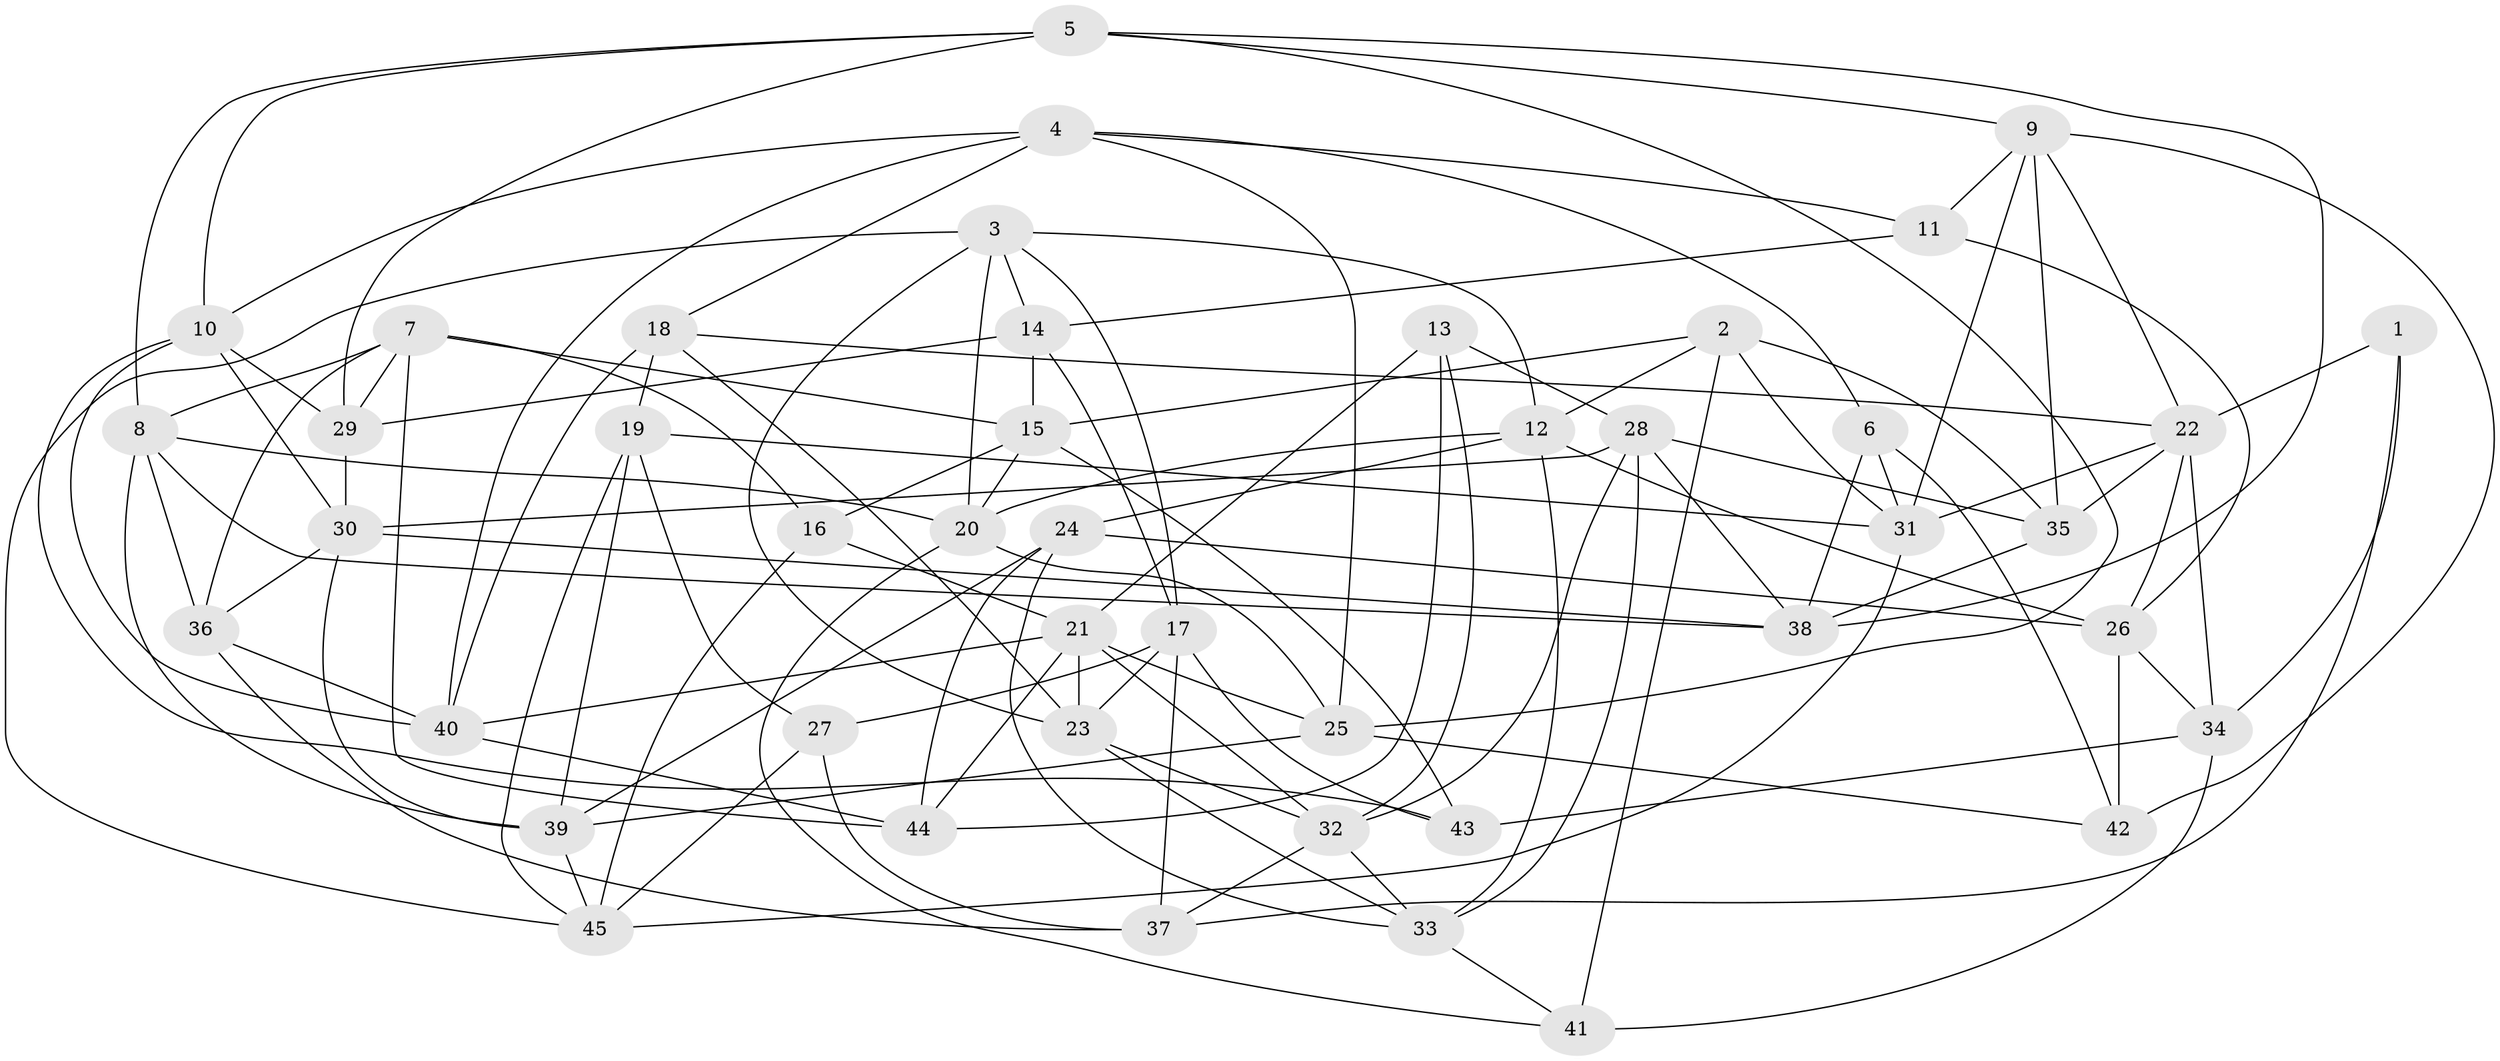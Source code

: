 // original degree distribution, {4: 1.0}
// Generated by graph-tools (version 1.1) at 2025/03/03/09/25 03:03:06]
// undirected, 45 vertices, 121 edges
graph export_dot {
graph [start="1"]
  node [color=gray90,style=filled];
  1;
  2;
  3;
  4;
  5;
  6;
  7;
  8;
  9;
  10;
  11;
  12;
  13;
  14;
  15;
  16;
  17;
  18;
  19;
  20;
  21;
  22;
  23;
  24;
  25;
  26;
  27;
  28;
  29;
  30;
  31;
  32;
  33;
  34;
  35;
  36;
  37;
  38;
  39;
  40;
  41;
  42;
  43;
  44;
  45;
  1 -- 22 [weight=2.0];
  1 -- 34 [weight=1.0];
  1 -- 37 [weight=1.0];
  2 -- 12 [weight=1.0];
  2 -- 15 [weight=1.0];
  2 -- 31 [weight=1.0];
  2 -- 35 [weight=2.0];
  2 -- 41 [weight=1.0];
  3 -- 12 [weight=1.0];
  3 -- 14 [weight=1.0];
  3 -- 17 [weight=1.0];
  3 -- 20 [weight=1.0];
  3 -- 23 [weight=1.0];
  3 -- 45 [weight=1.0];
  4 -- 6 [weight=1.0];
  4 -- 10 [weight=1.0];
  4 -- 11 [weight=1.0];
  4 -- 18 [weight=1.0];
  4 -- 25 [weight=1.0];
  4 -- 40 [weight=1.0];
  5 -- 8 [weight=1.0];
  5 -- 9 [weight=1.0];
  5 -- 10 [weight=1.0];
  5 -- 25 [weight=1.0];
  5 -- 29 [weight=1.0];
  5 -- 38 [weight=1.0];
  6 -- 31 [weight=1.0];
  6 -- 38 [weight=1.0];
  6 -- 42 [weight=1.0];
  7 -- 8 [weight=1.0];
  7 -- 15 [weight=1.0];
  7 -- 16 [weight=1.0];
  7 -- 29 [weight=1.0];
  7 -- 36 [weight=1.0];
  7 -- 44 [weight=1.0];
  8 -- 20 [weight=1.0];
  8 -- 36 [weight=1.0];
  8 -- 38 [weight=1.0];
  8 -- 39 [weight=1.0];
  9 -- 11 [weight=1.0];
  9 -- 22 [weight=1.0];
  9 -- 31 [weight=1.0];
  9 -- 35 [weight=1.0];
  9 -- 42 [weight=1.0];
  10 -- 29 [weight=1.0];
  10 -- 30 [weight=1.0];
  10 -- 40 [weight=1.0];
  10 -- 43 [weight=1.0];
  11 -- 14 [weight=1.0];
  11 -- 26 [weight=1.0];
  12 -- 20 [weight=1.0];
  12 -- 24 [weight=1.0];
  12 -- 26 [weight=1.0];
  12 -- 33 [weight=1.0];
  13 -- 21 [weight=1.0];
  13 -- 28 [weight=1.0];
  13 -- 32 [weight=1.0];
  13 -- 44 [weight=1.0];
  14 -- 15 [weight=1.0];
  14 -- 17 [weight=1.0];
  14 -- 29 [weight=2.0];
  15 -- 16 [weight=1.0];
  15 -- 20 [weight=1.0];
  15 -- 43 [weight=1.0];
  16 -- 21 [weight=1.0];
  16 -- 45 [weight=1.0];
  17 -- 23 [weight=1.0];
  17 -- 27 [weight=1.0];
  17 -- 37 [weight=1.0];
  17 -- 43 [weight=1.0];
  18 -- 19 [weight=2.0];
  18 -- 22 [weight=1.0];
  18 -- 23 [weight=1.0];
  18 -- 40 [weight=1.0];
  19 -- 27 [weight=1.0];
  19 -- 31 [weight=1.0];
  19 -- 39 [weight=1.0];
  19 -- 45 [weight=1.0];
  20 -- 25 [weight=1.0];
  20 -- 41 [weight=1.0];
  21 -- 23 [weight=1.0];
  21 -- 25 [weight=1.0];
  21 -- 32 [weight=1.0];
  21 -- 40 [weight=1.0];
  21 -- 44 [weight=2.0];
  22 -- 26 [weight=1.0];
  22 -- 31 [weight=3.0];
  22 -- 34 [weight=1.0];
  22 -- 35 [weight=1.0];
  23 -- 32 [weight=1.0];
  23 -- 33 [weight=1.0];
  24 -- 26 [weight=2.0];
  24 -- 33 [weight=1.0];
  24 -- 39 [weight=1.0];
  24 -- 44 [weight=1.0];
  25 -- 39 [weight=1.0];
  25 -- 42 [weight=1.0];
  26 -- 34 [weight=2.0];
  26 -- 42 [weight=3.0];
  27 -- 37 [weight=1.0];
  27 -- 45 [weight=1.0];
  28 -- 30 [weight=1.0];
  28 -- 32 [weight=1.0];
  28 -- 33 [weight=1.0];
  28 -- 35 [weight=1.0];
  28 -- 38 [weight=1.0];
  29 -- 30 [weight=1.0];
  30 -- 36 [weight=1.0];
  30 -- 38 [weight=1.0];
  30 -- 39 [weight=1.0];
  31 -- 45 [weight=1.0];
  32 -- 33 [weight=1.0];
  32 -- 37 [weight=1.0];
  33 -- 41 [weight=1.0];
  34 -- 41 [weight=1.0];
  34 -- 43 [weight=1.0];
  35 -- 38 [weight=1.0];
  36 -- 37 [weight=2.0];
  36 -- 40 [weight=1.0];
  39 -- 45 [weight=1.0];
  40 -- 44 [weight=1.0];
}

